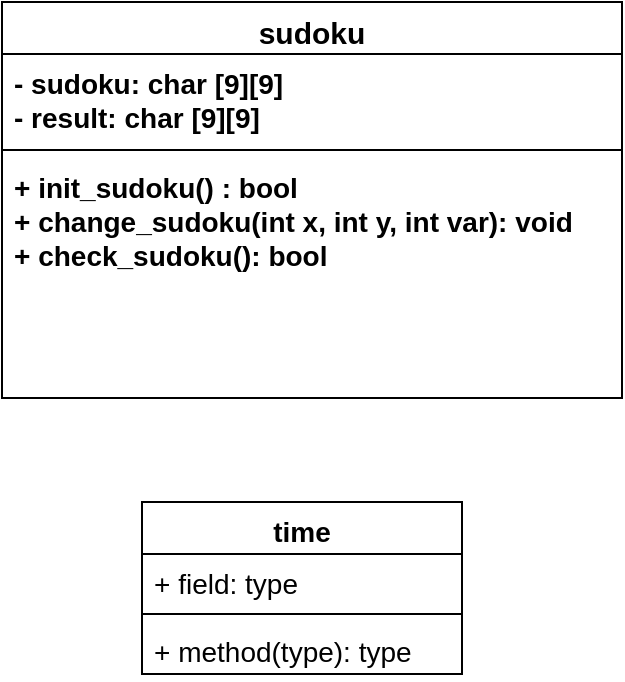 <mxfile version="20.8.16" type="device"><diagram name="第 1 页" id="3C86Ka0FMAVqqMefv0qO"><mxGraphModel dx="1036" dy="665" grid="1" gridSize="10" guides="1" tooltips="1" connect="1" arrows="1" fold="1" page="1" pageScale="1" pageWidth="1169" pageHeight="1654" math="0" shadow="0"><root><mxCell id="0"/><mxCell id="1" parent="0"/><mxCell id="DrEgHcCeQFzBJfuGocpG-1" value="sudoku" style="swimlane;fontStyle=1;align=center;verticalAlign=top;childLayout=stackLayout;horizontal=1;startSize=26;horizontalStack=0;resizeParent=1;resizeParentMax=0;resizeLast=0;collapsible=1;marginBottom=0;fontSize=15;" vertex="1" parent="1"><mxGeometry x="270" y="100" width="310" height="198" as="geometry"/></mxCell><mxCell id="DrEgHcCeQFzBJfuGocpG-2" value="- sudoku: char [9][9]&#10;- result: char [9][9]" style="text;strokeColor=none;fillColor=none;align=left;verticalAlign=top;spacingLeft=4;spacingRight=4;overflow=hidden;rotatable=0;points=[[0,0.5],[1,0.5]];portConstraint=eastwest;fontStyle=1;fontSize=14;" vertex="1" parent="DrEgHcCeQFzBJfuGocpG-1"><mxGeometry y="26" width="310" height="44" as="geometry"/></mxCell><mxCell id="DrEgHcCeQFzBJfuGocpG-3" value="" style="line;strokeWidth=1;fillColor=none;align=left;verticalAlign=middle;spacingTop=-1;spacingLeft=3;spacingRight=3;rotatable=0;labelPosition=right;points=[];portConstraint=eastwest;strokeColor=inherit;" vertex="1" parent="DrEgHcCeQFzBJfuGocpG-1"><mxGeometry y="70" width="310" height="8" as="geometry"/></mxCell><mxCell id="DrEgHcCeQFzBJfuGocpG-4" value="+ init_sudoku() : bool&#10;+ change_sudoku(int x, int y, int var): void&#10;+ check_sudoku(): bool&#10;" style="text;strokeColor=none;fillColor=none;align=left;verticalAlign=top;spacingLeft=4;spacingRight=4;overflow=hidden;rotatable=0;points=[[0,0.5],[1,0.5]];portConstraint=eastwest;fontStyle=1;fontSize=14;" vertex="1" parent="DrEgHcCeQFzBJfuGocpG-1"><mxGeometry y="78" width="310" height="120" as="geometry"/></mxCell><mxCell id="DrEgHcCeQFzBJfuGocpG-5" value="time" style="swimlane;fontStyle=1;align=center;verticalAlign=top;childLayout=stackLayout;horizontal=1;startSize=26;horizontalStack=0;resizeParent=1;resizeParentMax=0;resizeLast=0;collapsible=1;marginBottom=0;fontSize=14;" vertex="1" parent="1"><mxGeometry x="340" y="350" width="160" height="86" as="geometry"/></mxCell><mxCell id="DrEgHcCeQFzBJfuGocpG-6" value="+ field: type" style="text;strokeColor=none;fillColor=none;align=left;verticalAlign=top;spacingLeft=4;spacingRight=4;overflow=hidden;rotatable=0;points=[[0,0.5],[1,0.5]];portConstraint=eastwest;fontSize=14;" vertex="1" parent="DrEgHcCeQFzBJfuGocpG-5"><mxGeometry y="26" width="160" height="26" as="geometry"/></mxCell><mxCell id="DrEgHcCeQFzBJfuGocpG-7" value="" style="line;strokeWidth=1;fillColor=none;align=left;verticalAlign=middle;spacingTop=-1;spacingLeft=3;spacingRight=3;rotatable=0;labelPosition=right;points=[];portConstraint=eastwest;strokeColor=inherit;fontSize=14;" vertex="1" parent="DrEgHcCeQFzBJfuGocpG-5"><mxGeometry y="52" width="160" height="8" as="geometry"/></mxCell><mxCell id="DrEgHcCeQFzBJfuGocpG-8" value="+ method(type): type" style="text;strokeColor=none;fillColor=none;align=left;verticalAlign=top;spacingLeft=4;spacingRight=4;overflow=hidden;rotatable=0;points=[[0,0.5],[1,0.5]];portConstraint=eastwest;fontSize=14;" vertex="1" parent="DrEgHcCeQFzBJfuGocpG-5"><mxGeometry y="60" width="160" height="26" as="geometry"/></mxCell></root></mxGraphModel></diagram></mxfile>